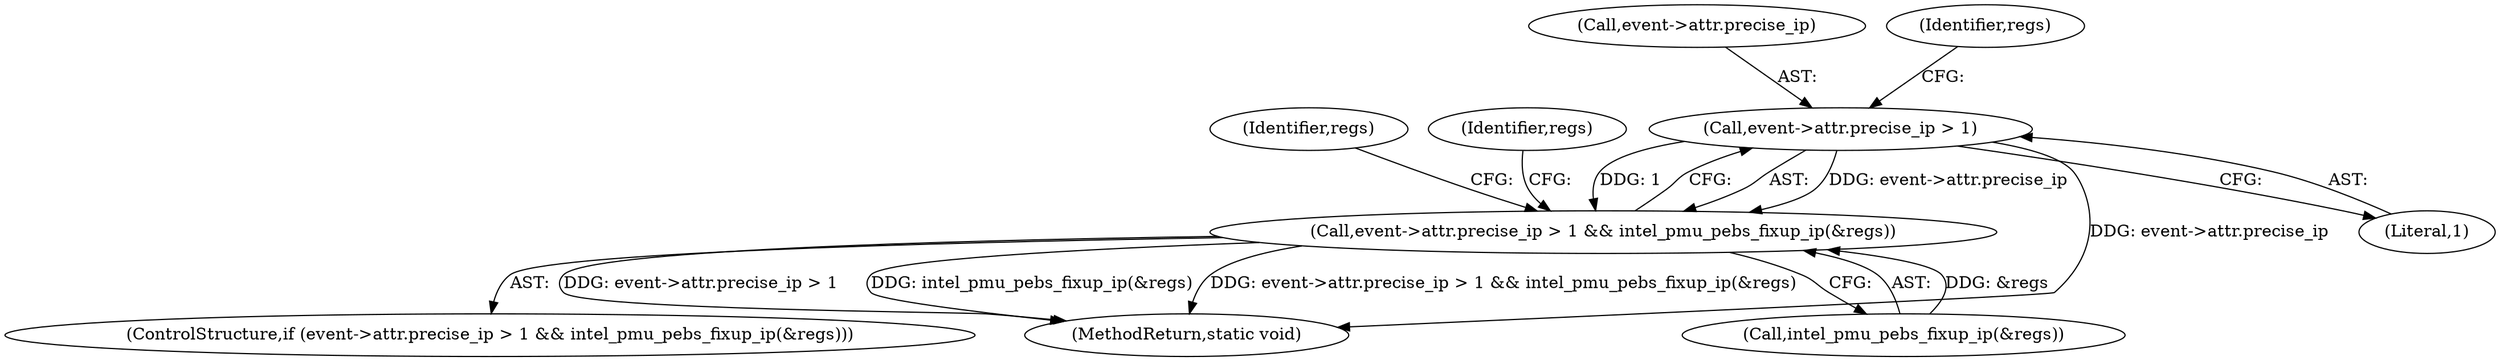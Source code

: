 digraph "0_linux_a8b0ca17b80e92faab46ee7179ba9e99ccb61233_47@pointer" {
"1000158" [label="(Call,event->attr.precise_ip > 1)"];
"1000157" [label="(Call,event->attr.precise_ip > 1 && intel_pmu_pebs_fixup_ip(&regs))"];
"1000189" [label="(MethodReturn,static void)"];
"1000176" [label="(Identifier,regs)"];
"1000164" [label="(Literal,1)"];
"1000156" [label="(ControlStructure,if (event->attr.precise_ip > 1 && intel_pmu_pebs_fixup_ip(&regs)))"];
"1000170" [label="(Identifier,regs)"];
"1000159" [label="(Call,event->attr.precise_ip)"];
"1000167" [label="(Identifier,regs)"];
"1000158" [label="(Call,event->attr.precise_ip > 1)"];
"1000157" [label="(Call,event->attr.precise_ip > 1 && intel_pmu_pebs_fixup_ip(&regs))"];
"1000165" [label="(Call,intel_pmu_pebs_fixup_ip(&regs))"];
"1000158" -> "1000157"  [label="AST: "];
"1000158" -> "1000164"  [label="CFG: "];
"1000159" -> "1000158"  [label="AST: "];
"1000164" -> "1000158"  [label="AST: "];
"1000167" -> "1000158"  [label="CFG: "];
"1000157" -> "1000158"  [label="CFG: "];
"1000158" -> "1000189"  [label="DDG: event->attr.precise_ip"];
"1000158" -> "1000157"  [label="DDG: event->attr.precise_ip"];
"1000158" -> "1000157"  [label="DDG: 1"];
"1000157" -> "1000156"  [label="AST: "];
"1000157" -> "1000165"  [label="CFG: "];
"1000165" -> "1000157"  [label="AST: "];
"1000170" -> "1000157"  [label="CFG: "];
"1000176" -> "1000157"  [label="CFG: "];
"1000157" -> "1000189"  [label="DDG: event->attr.precise_ip > 1 && intel_pmu_pebs_fixup_ip(&regs)"];
"1000157" -> "1000189"  [label="DDG: event->attr.precise_ip > 1"];
"1000157" -> "1000189"  [label="DDG: intel_pmu_pebs_fixup_ip(&regs)"];
"1000165" -> "1000157"  [label="DDG: &regs"];
}
